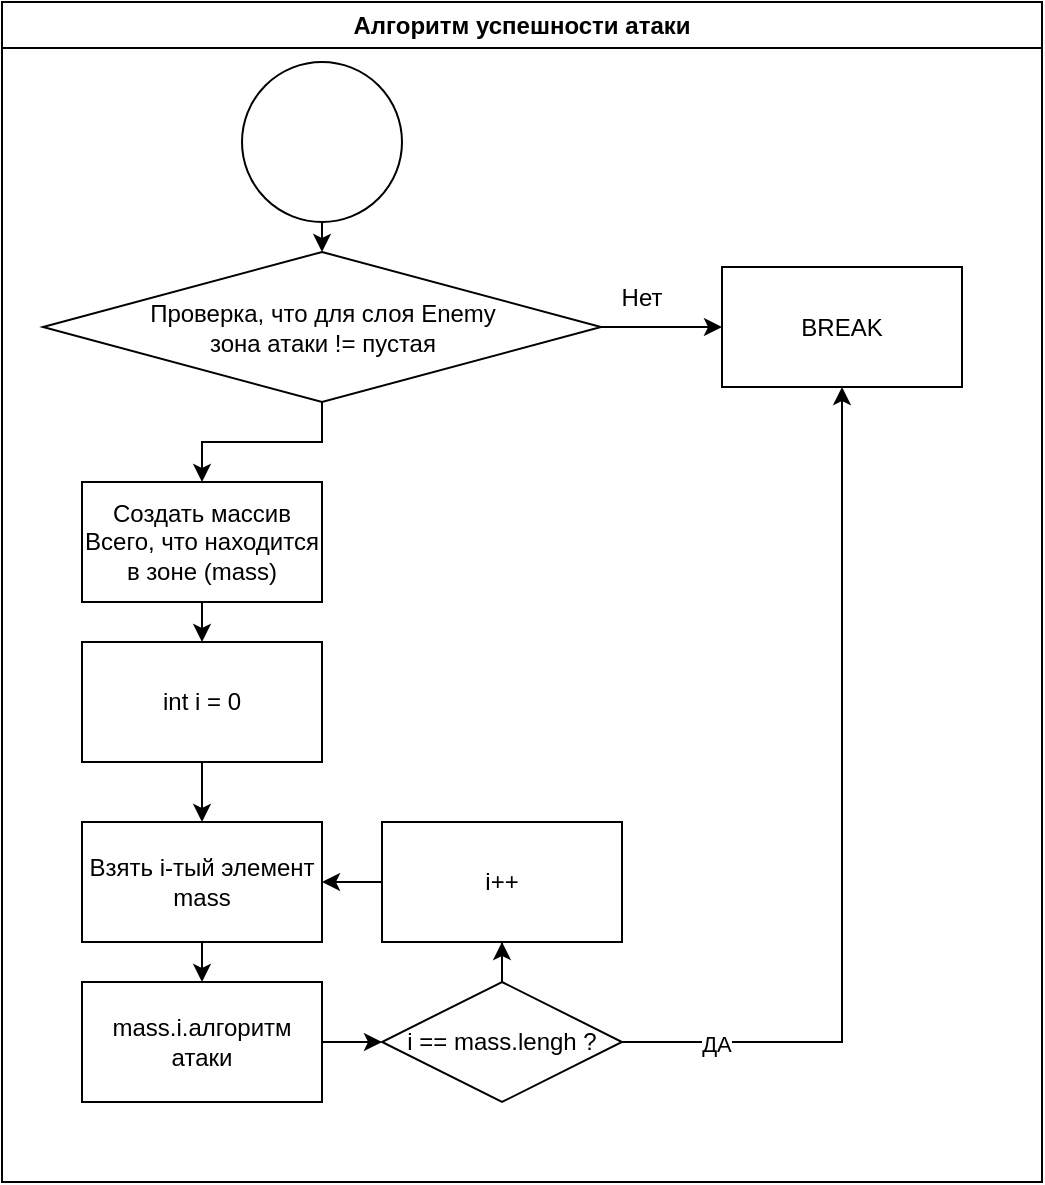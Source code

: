 <mxfile version="22.1.16" type="device">
  <diagram name="Страница — 1" id="x3ASPkyUIjZy-x1FBZUD">
    <mxGraphModel dx="2927" dy="-3418" grid="1" gridSize="10" guides="1" tooltips="1" connect="1" arrows="1" fold="1" page="1" pageScale="1" pageWidth="827" pageHeight="1169" math="0" shadow="0">
      <root>
        <mxCell id="0" />
        <mxCell id="1" parent="0" />
        <mxCell id="8_T74Xt0qUnq9rnjdWRC-704" value="Алгоритм успешности атаки" style="swimlane;whiteSpace=wrap;html=1;" vertex="1" parent="1">
          <mxGeometry x="-660" y="5550" width="520" height="590" as="geometry" />
        </mxCell>
        <mxCell id="8_T74Xt0qUnq9rnjdWRC-705" style="edgeStyle=orthogonalEdgeStyle;rounded=0;orthogonalLoop=1;jettySize=auto;html=1;exitX=0.5;exitY=1;exitDx=0;exitDy=0;entryX=0.5;entryY=0;entryDx=0;entryDy=0;" edge="1" parent="8_T74Xt0qUnq9rnjdWRC-704" source="8_T74Xt0qUnq9rnjdWRC-706" target="8_T74Xt0qUnq9rnjdWRC-709">
          <mxGeometry relative="1" as="geometry" />
        </mxCell>
        <mxCell id="8_T74Xt0qUnq9rnjdWRC-706" value="" style="ellipse;whiteSpace=wrap;html=1;aspect=fixed;" vertex="1" parent="8_T74Xt0qUnq9rnjdWRC-704">
          <mxGeometry x="120" y="30" width="80" height="80" as="geometry" />
        </mxCell>
        <mxCell id="8_T74Xt0qUnq9rnjdWRC-707" style="edgeStyle=orthogonalEdgeStyle;rounded=0;orthogonalLoop=1;jettySize=auto;html=1;exitX=1;exitY=0.5;exitDx=0;exitDy=0;entryX=0;entryY=0.5;entryDx=0;entryDy=0;" edge="1" parent="8_T74Xt0qUnq9rnjdWRC-704" source="8_T74Xt0qUnq9rnjdWRC-709" target="8_T74Xt0qUnq9rnjdWRC-710">
          <mxGeometry relative="1" as="geometry" />
        </mxCell>
        <mxCell id="8_T74Xt0qUnq9rnjdWRC-708" style="edgeStyle=orthogonalEdgeStyle;rounded=0;orthogonalLoop=1;jettySize=auto;html=1;exitX=0.5;exitY=1;exitDx=0;exitDy=0;" edge="1" parent="8_T74Xt0qUnq9rnjdWRC-704" source="8_T74Xt0qUnq9rnjdWRC-709" target="8_T74Xt0qUnq9rnjdWRC-713">
          <mxGeometry relative="1" as="geometry" />
        </mxCell>
        <mxCell id="8_T74Xt0qUnq9rnjdWRC-709" value="Проверка, что для слоя Enemy&lt;br&gt;зона атаки != пустая" style="shape=rhombus;perimeter=rhombusPerimeter;whiteSpace=wrap;html=1;align=center;" vertex="1" parent="8_T74Xt0qUnq9rnjdWRC-704">
          <mxGeometry x="20.5" y="125" width="279" height="75" as="geometry" />
        </mxCell>
        <mxCell id="8_T74Xt0qUnq9rnjdWRC-710" value="BREAK" style="rounded=0;whiteSpace=wrap;html=1;" vertex="1" parent="8_T74Xt0qUnq9rnjdWRC-704">
          <mxGeometry x="360" y="132.5" width="120" height="60" as="geometry" />
        </mxCell>
        <mxCell id="8_T74Xt0qUnq9rnjdWRC-711" value="Нет" style="text;html=1;strokeColor=none;fillColor=none;align=center;verticalAlign=middle;whiteSpace=wrap;rounded=0;" vertex="1" parent="8_T74Xt0qUnq9rnjdWRC-704">
          <mxGeometry x="290" y="132.5" width="60" height="30" as="geometry" />
        </mxCell>
        <mxCell id="8_T74Xt0qUnq9rnjdWRC-712" style="edgeStyle=orthogonalEdgeStyle;rounded=0;orthogonalLoop=1;jettySize=auto;html=1;exitX=0.5;exitY=1;exitDx=0;exitDy=0;entryX=0.5;entryY=0;entryDx=0;entryDy=0;" edge="1" parent="8_T74Xt0qUnq9rnjdWRC-704" source="8_T74Xt0qUnq9rnjdWRC-713" target="8_T74Xt0qUnq9rnjdWRC-715">
          <mxGeometry relative="1" as="geometry" />
        </mxCell>
        <mxCell id="8_T74Xt0qUnq9rnjdWRC-713" value="Создать массив Всего, что находится в зоне (mass)" style="rounded=0;whiteSpace=wrap;html=1;" vertex="1" parent="8_T74Xt0qUnq9rnjdWRC-704">
          <mxGeometry x="40" y="240" width="120" height="60" as="geometry" />
        </mxCell>
        <mxCell id="8_T74Xt0qUnq9rnjdWRC-714" style="edgeStyle=orthogonalEdgeStyle;rounded=0;orthogonalLoop=1;jettySize=auto;html=1;exitX=0.5;exitY=1;exitDx=0;exitDy=0;entryX=0.5;entryY=0;entryDx=0;entryDy=0;" edge="1" parent="8_T74Xt0qUnq9rnjdWRC-704" source="8_T74Xt0qUnq9rnjdWRC-715" target="8_T74Xt0qUnq9rnjdWRC-717">
          <mxGeometry relative="1" as="geometry" />
        </mxCell>
        <mxCell id="8_T74Xt0qUnq9rnjdWRC-715" value="int i = 0" style="rounded=0;whiteSpace=wrap;html=1;" vertex="1" parent="8_T74Xt0qUnq9rnjdWRC-704">
          <mxGeometry x="40" y="320" width="120" height="60" as="geometry" />
        </mxCell>
        <mxCell id="8_T74Xt0qUnq9rnjdWRC-716" style="edgeStyle=orthogonalEdgeStyle;rounded=0;orthogonalLoop=1;jettySize=auto;html=1;exitX=0.5;exitY=1;exitDx=0;exitDy=0;entryX=0.5;entryY=0;entryDx=0;entryDy=0;" edge="1" parent="8_T74Xt0qUnq9rnjdWRC-704" source="8_T74Xt0qUnq9rnjdWRC-717" target="8_T74Xt0qUnq9rnjdWRC-719">
          <mxGeometry relative="1" as="geometry" />
        </mxCell>
        <mxCell id="8_T74Xt0qUnq9rnjdWRC-717" value="Взять i-тый элемент mass" style="rounded=0;whiteSpace=wrap;html=1;" vertex="1" parent="8_T74Xt0qUnq9rnjdWRC-704">
          <mxGeometry x="40" y="410" width="120" height="60" as="geometry" />
        </mxCell>
        <mxCell id="8_T74Xt0qUnq9rnjdWRC-718" style="edgeStyle=orthogonalEdgeStyle;rounded=0;orthogonalLoop=1;jettySize=auto;html=1;exitX=1;exitY=0.5;exitDx=0;exitDy=0;entryX=0;entryY=0.5;entryDx=0;entryDy=0;" edge="1" parent="8_T74Xt0qUnq9rnjdWRC-704" source="8_T74Xt0qUnq9rnjdWRC-719" target="8_T74Xt0qUnq9rnjdWRC-722">
          <mxGeometry relative="1" as="geometry" />
        </mxCell>
        <mxCell id="8_T74Xt0qUnq9rnjdWRC-719" value="mass.i.алгоритм атаки" style="rounded=0;whiteSpace=wrap;html=1;" vertex="1" parent="8_T74Xt0qUnq9rnjdWRC-704">
          <mxGeometry x="40" y="490" width="120" height="60" as="geometry" />
        </mxCell>
        <mxCell id="8_T74Xt0qUnq9rnjdWRC-720" style="edgeStyle=orthogonalEdgeStyle;rounded=0;orthogonalLoop=1;jettySize=auto;html=1;exitX=1;exitY=0.5;exitDx=0;exitDy=0;entryX=0.5;entryY=1;entryDx=0;entryDy=0;" edge="1" parent="8_T74Xt0qUnq9rnjdWRC-704" source="8_T74Xt0qUnq9rnjdWRC-722" target="8_T74Xt0qUnq9rnjdWRC-710">
          <mxGeometry relative="1" as="geometry" />
        </mxCell>
        <mxCell id="8_T74Xt0qUnq9rnjdWRC-721" value="ДА" style="edgeLabel;html=1;align=center;verticalAlign=middle;resizable=0;points=[];" vertex="1" connectable="0" parent="8_T74Xt0qUnq9rnjdWRC-720">
          <mxGeometry x="-0.785" y="-1" relative="1" as="geometry">
            <mxPoint as="offset" />
          </mxGeometry>
        </mxCell>
        <mxCell id="8_T74Xt0qUnq9rnjdWRC-722" value="i == mass.lengh ?" style="shape=rhombus;perimeter=rhombusPerimeter;whiteSpace=wrap;html=1;align=center;" vertex="1" parent="8_T74Xt0qUnq9rnjdWRC-704">
          <mxGeometry x="190" y="490" width="120" height="60" as="geometry" />
        </mxCell>
        <mxCell id="8_T74Xt0qUnq9rnjdWRC-723" style="edgeStyle=orthogonalEdgeStyle;rounded=0;orthogonalLoop=1;jettySize=auto;html=1;exitX=0;exitY=0.5;exitDx=0;exitDy=0;entryX=1;entryY=0.5;entryDx=0;entryDy=0;" edge="1" parent="8_T74Xt0qUnq9rnjdWRC-704" source="8_T74Xt0qUnq9rnjdWRC-724" target="8_T74Xt0qUnq9rnjdWRC-717">
          <mxGeometry relative="1" as="geometry" />
        </mxCell>
        <mxCell id="8_T74Xt0qUnq9rnjdWRC-724" value="i++" style="rounded=0;whiteSpace=wrap;html=1;" vertex="1" parent="8_T74Xt0qUnq9rnjdWRC-704">
          <mxGeometry x="189.999" y="410" width="120" height="60" as="geometry" />
        </mxCell>
        <mxCell id="8_T74Xt0qUnq9rnjdWRC-725" style="edgeStyle=orthogonalEdgeStyle;rounded=0;orthogonalLoop=1;jettySize=auto;html=1;exitX=0.5;exitY=0;exitDx=0;exitDy=0;" edge="1" parent="8_T74Xt0qUnq9rnjdWRC-704" source="8_T74Xt0qUnq9rnjdWRC-722" target="8_T74Xt0qUnq9rnjdWRC-724">
          <mxGeometry relative="1" as="geometry">
            <mxPoint x="250.529" y="470" as="targetPoint" />
          </mxGeometry>
        </mxCell>
      </root>
    </mxGraphModel>
  </diagram>
</mxfile>
